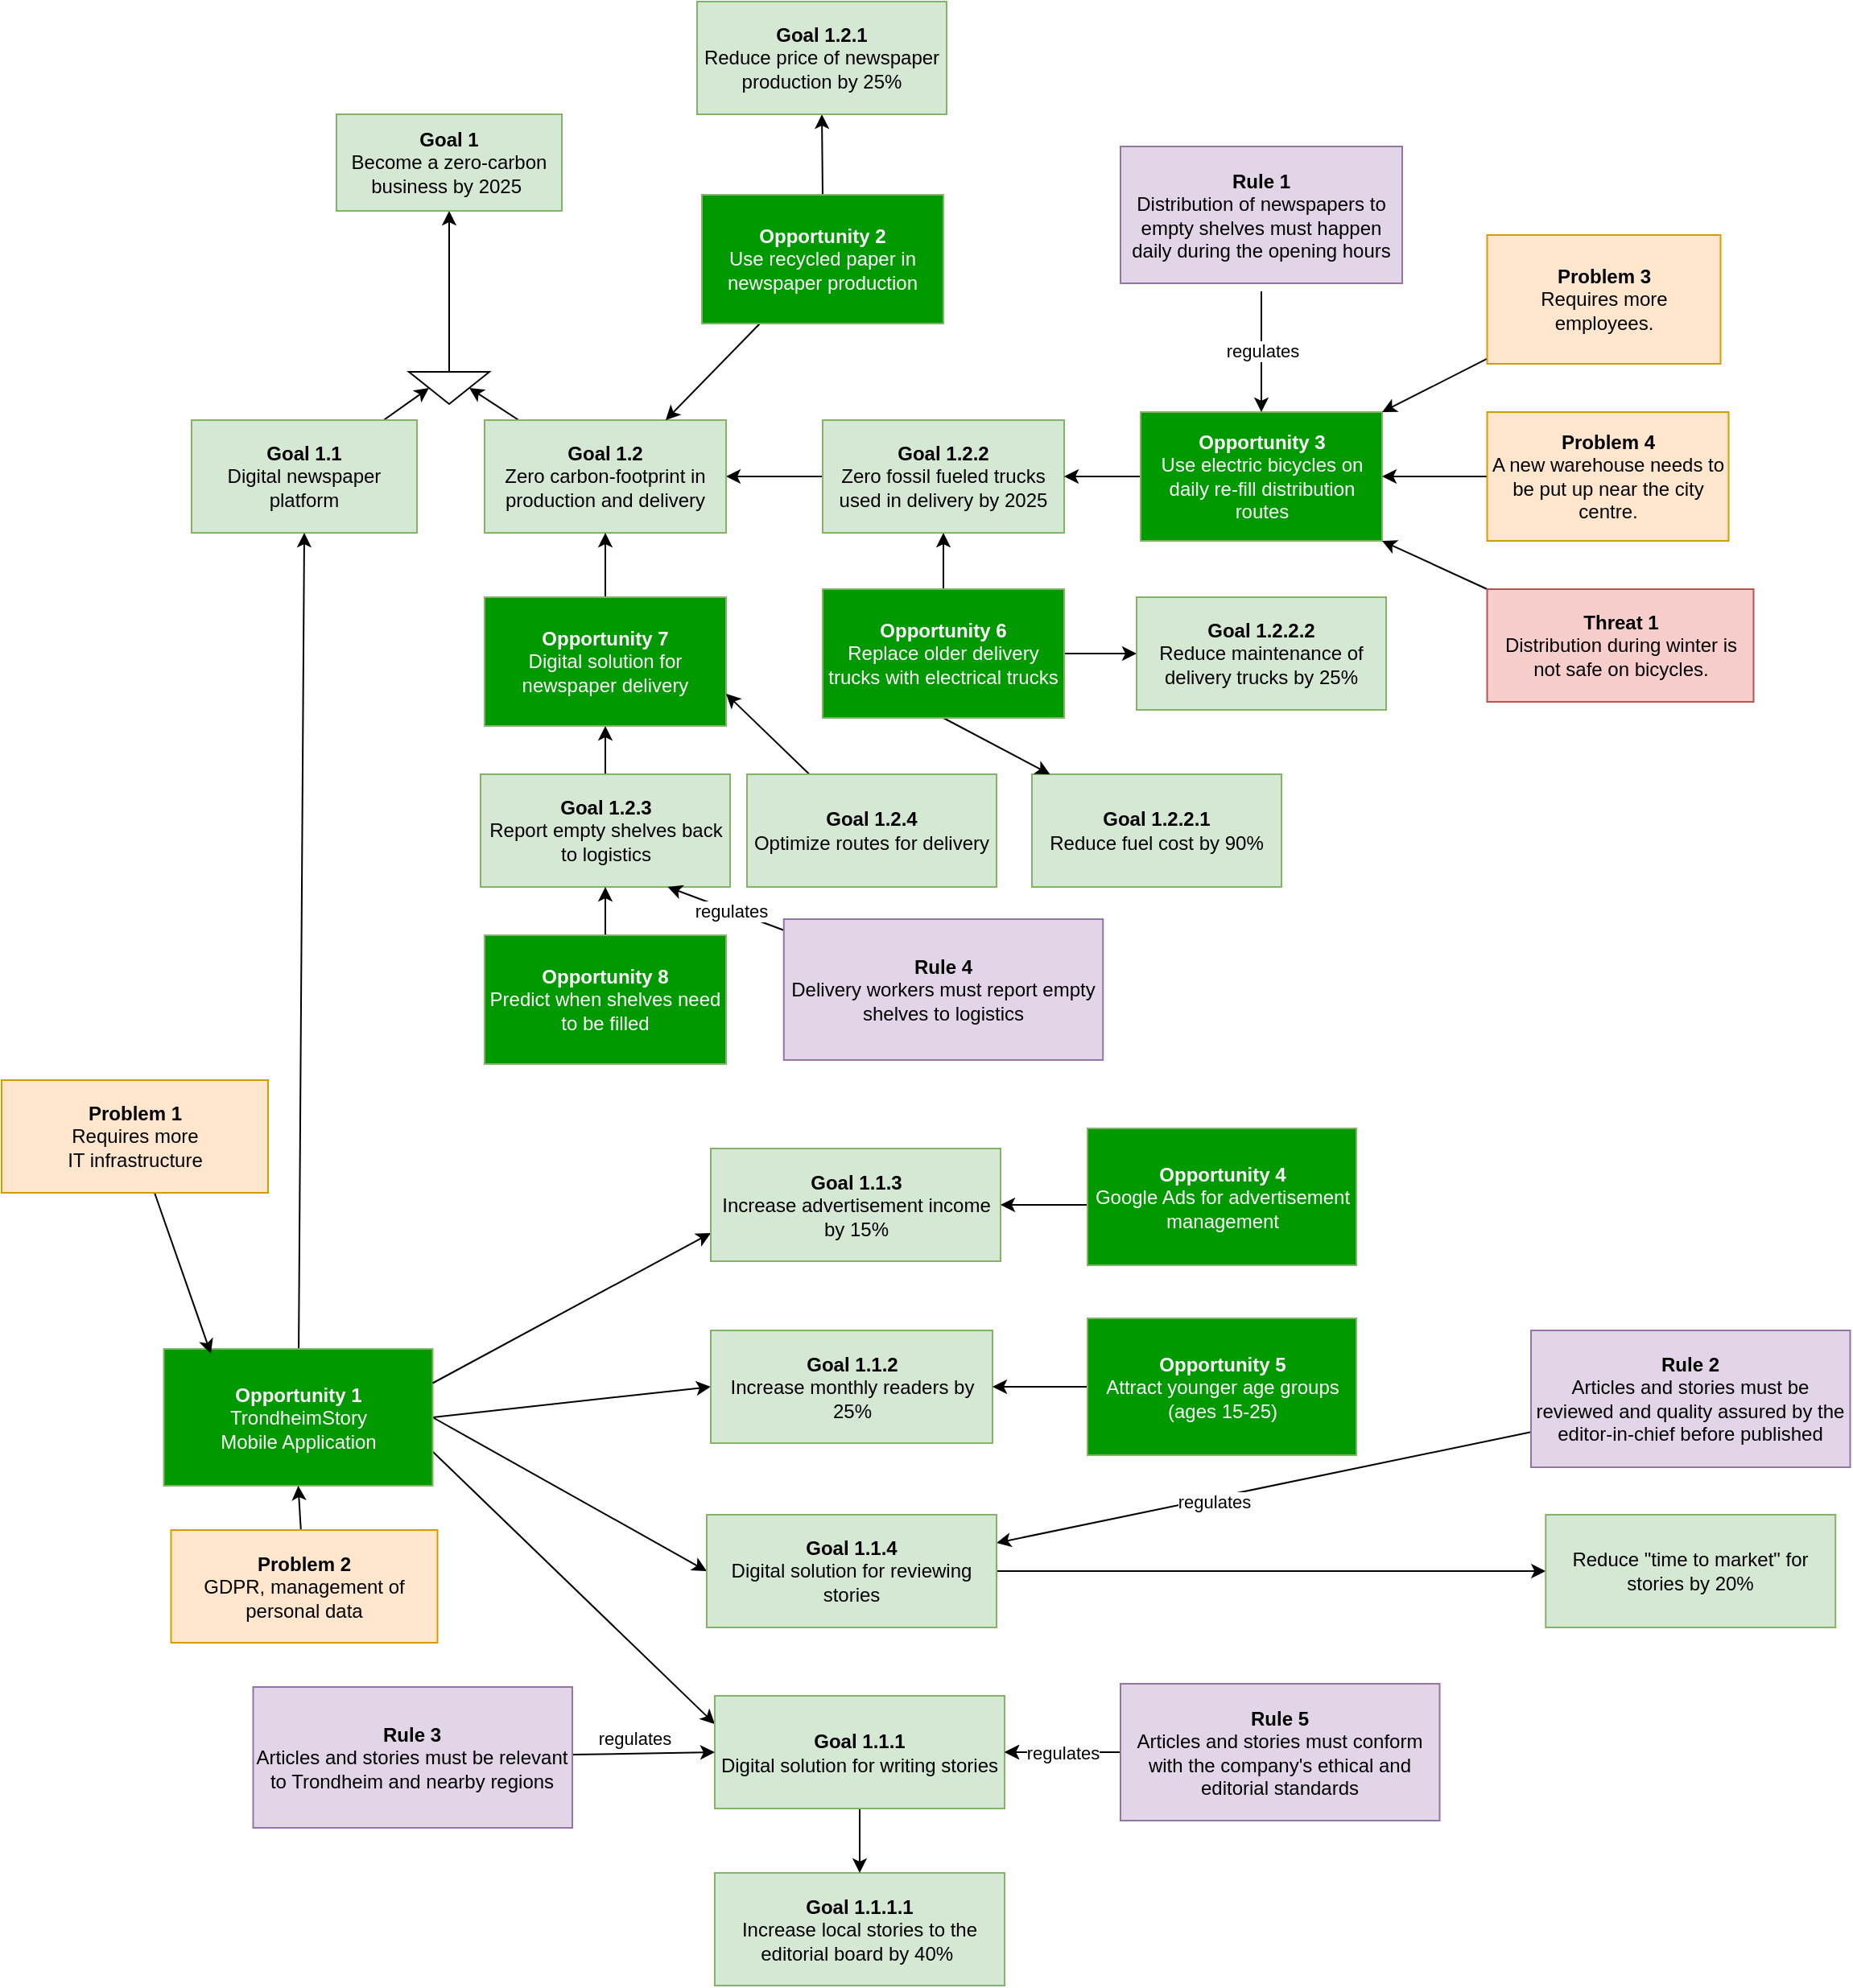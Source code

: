 <mxfile version="13.6.5" type="github">
  <diagram id="XMSOsgWEYVkMHTlVNWGe" name="Page-1">
    <mxGraphModel dx="1854" dy="1086" grid="1" gridSize="10" guides="1" tooltips="1" connect="1" arrows="1" fold="1" page="1" pageScale="1" pageWidth="1169" pageHeight="1654" math="0" shadow="0">
      <root>
        <mxCell id="0" />
        <mxCell id="1" parent="0" />
        <mxCell id="1AHBoi1RlDgSdztuUYzp-8" style="edgeStyle=orthogonalEdgeStyle;rounded=0;orthogonalLoop=1;jettySize=auto;html=1;exitX=0;exitY=0.5;exitDx=0;exitDy=0;fontColor=#FFFFFF;entryX=0.5;entryY=1;entryDx=0;entryDy=0;" parent="1" source="1AHBoi1RlDgSdztuUYzp-1" target="1AHBoi1RlDgSdztuUYzp-3" edge="1">
          <mxGeometry relative="1" as="geometry">
            <mxPoint x="318" y="130" as="targetPoint" />
          </mxGeometry>
        </mxCell>
        <mxCell id="1AHBoi1RlDgSdztuUYzp-1" value="" style="triangle;whiteSpace=wrap;html=1;rotation=90;" parent="1" vertex="1">
          <mxGeometry x="268" y="235" width="20" height="50" as="geometry" />
        </mxCell>
        <mxCell id="1AHBoi1RlDgSdztuUYzp-3" value="&lt;b&gt;Goal 1&lt;/b&gt;&lt;br&gt;Become a zero-carbon business by 2025&amp;nbsp;" style="rounded=0;whiteSpace=wrap;html=1;fillColor=#d5e8d4;strokeColor=#82b366;" parent="1" vertex="1">
          <mxGeometry x="208" y="90" width="140" height="60" as="geometry" />
        </mxCell>
        <mxCell id="1AHBoi1RlDgSdztuUYzp-10" style="rounded=0;orthogonalLoop=1;jettySize=auto;html=1;entryX=0.5;entryY=1;entryDx=0;entryDy=0;fontColor=#FFFFFF;" parent="1" source="1AHBoi1RlDgSdztuUYzp-9" target="1AHBoi1RlDgSdztuUYzp-1" edge="1">
          <mxGeometry relative="1" as="geometry" />
        </mxCell>
        <mxCell id="1AHBoi1RlDgSdztuUYzp-9" value="&lt;b&gt;Goal 1.1&lt;/b&gt;&lt;br&gt;Digital newspaper platform" style="rounded=0;whiteSpace=wrap;html=1;fillColor=#d5e8d4;strokeColor=#82b366;" parent="1" vertex="1">
          <mxGeometry x="118" y="280" width="140" height="70" as="geometry" />
        </mxCell>
        <mxCell id="1AHBoi1RlDgSdztuUYzp-12" style="edgeStyle=none;rounded=0;orthogonalLoop=1;jettySize=auto;html=1;fontColor=#FFFFFF;entryX=1;entryY=0.5;entryDx=0;entryDy=0;exitX=0;exitY=0.5;exitDx=0;exitDy=0;" parent="1" source="1AHBoi1RlDgSdztuUYzp-11" target="1AHBoi1RlDgSdztuUYzp-38" edge="1">
          <mxGeometry relative="1" as="geometry">
            <mxPoint x="330" y="292" as="targetPoint" />
          </mxGeometry>
        </mxCell>
        <mxCell id="1AHBoi1RlDgSdztuUYzp-11" value="&lt;b&gt;Goal 1.2.2&lt;/b&gt;&lt;br&gt;Zero fossil fueled trucks used in delivery by 2025" style="rounded=0;whiteSpace=wrap;html=1;fillColor=#d5e8d4;strokeColor=#82b366;" parent="1" vertex="1">
          <mxGeometry x="510" y="280" width="150" height="70" as="geometry" />
        </mxCell>
        <mxCell id="1AHBoi1RlDgSdztuUYzp-14" style="edgeStyle=none;rounded=0;orthogonalLoop=1;jettySize=auto;html=1;exitX=0;exitY=0.5;exitDx=0;exitDy=0;entryX=1;entryY=0.5;entryDx=0;entryDy=0;fontColor=#FFFFFF;" parent="1" source="1AHBoi1RlDgSdztuUYzp-13" target="1AHBoi1RlDgSdztuUYzp-11" edge="1">
          <mxGeometry relative="1" as="geometry" />
        </mxCell>
        <mxCell id="1AHBoi1RlDgSdztuUYzp-13" value="&lt;b&gt;Opportunity 3&lt;/b&gt;&lt;br&gt;Use electric bicycles on daily re-fill distribution routes" style="rounded=0;whiteSpace=wrap;html=1;strokeColor=#82b366;fontColor=#FFFFFF;fillColor=#009900;" parent="1" vertex="1">
          <mxGeometry x="707.5" y="275" width="150" height="80" as="geometry" />
        </mxCell>
        <mxCell id="1AHBoi1RlDgSdztuUYzp-28" style="edgeStyle=none;rounded=0;orthogonalLoop=1;jettySize=auto;html=1;fontColor=#FFFFFF;exitX=1;exitY=0.5;exitDx=0;exitDy=0;entryX=0;entryY=0.5;entryDx=0;entryDy=0;" parent="1" source="1AHBoi1RlDgSdztuUYzp-16" target="1AHBoi1RlDgSdztuUYzp-55" edge="1">
          <mxGeometry relative="1" as="geometry">
            <mxPoint x="298" y="904.5" as="sourcePoint" />
            <mxPoint x="358" y="849.5" as="targetPoint" />
          </mxGeometry>
        </mxCell>
        <mxCell id="1AHBoi1RlDgSdztuUYzp-27" style="edgeStyle=none;rounded=0;orthogonalLoop=1;jettySize=auto;html=1;entryX=0.5;entryY=1;entryDx=0;entryDy=0;fontColor=#FFFFFF;" parent="1" source="1AHBoi1RlDgSdztuUYzp-16" target="1AHBoi1RlDgSdztuUYzp-9" edge="1">
          <mxGeometry relative="1" as="geometry" />
        </mxCell>
        <mxCell id="1AHBoi1RlDgSdztuUYzp-40" style="edgeStyle=none;rounded=0;orthogonalLoop=1;jettySize=auto;html=1;entryX=0;entryY=0.25;entryDx=0;entryDy=0;fontColor=#FFFFFF;exitX=1;exitY=0.75;exitDx=0;exitDy=0;" parent="1" source="1AHBoi1RlDgSdztuUYzp-16" target="1AHBoi1RlDgSdztuUYzp-39" edge="1">
          <mxGeometry relative="1" as="geometry" />
        </mxCell>
        <mxCell id="B9K4HaEZs2AQsK10Wpym-8" style="rounded=0;orthogonalLoop=1;jettySize=auto;html=1;entryX=0;entryY=0.5;entryDx=0;entryDy=0;exitX=1;exitY=0.5;exitDx=0;exitDy=0;" parent="1" source="1AHBoi1RlDgSdztuUYzp-16" target="B9K4HaEZs2AQsK10Wpym-1" edge="1">
          <mxGeometry relative="1" as="geometry">
            <mxPoint x="260" y="910" as="sourcePoint" />
          </mxGeometry>
        </mxCell>
        <mxCell id="1AHBoi1RlDgSdztuUYzp-16" value="&lt;b&gt;Opportunity 1&lt;/b&gt;&lt;br&gt;TrondheimStory &lt;br&gt;Mobile Application" style="rounded=0;whiteSpace=wrap;html=1;strokeColor=#82b366;fontColor=#FFFFFF;fillColor=#009900;" parent="1" vertex="1">
          <mxGeometry x="100.75" y="857" width="167" height="85" as="geometry" />
        </mxCell>
        <mxCell id="1AHBoi1RlDgSdztuUYzp-19" style="edgeStyle=none;rounded=0;orthogonalLoop=1;jettySize=auto;html=1;entryX=0.5;entryY=1;entryDx=0;entryDy=0;fontColor=#FFFFFF;" parent="1" source="1AHBoi1RlDgSdztuUYzp-18" target="1AHBoi1RlDgSdztuUYzp-16" edge="1">
          <mxGeometry relative="1" as="geometry" />
        </mxCell>
        <mxCell id="1AHBoi1RlDgSdztuUYzp-18" value="&lt;b&gt;Problem 2&lt;/b&gt;&lt;br&gt;GDPR, management of personal data" style="rounded=0;whiteSpace=wrap;html=1;fillColor=#ffe6cc;strokeColor=#d79b00;" parent="1" vertex="1">
          <mxGeometry x="105.25" y="969.5" width="165.5" height="70" as="geometry" />
        </mxCell>
        <mxCell id="1AHBoi1RlDgSdztuUYzp-21" style="edgeStyle=none;rounded=0;orthogonalLoop=1;jettySize=auto;html=1;entryX=1;entryY=0;entryDx=0;entryDy=0;fontColor=#FFFFFF;" parent="1" source="1AHBoi1RlDgSdztuUYzp-20" target="1AHBoi1RlDgSdztuUYzp-13" edge="1">
          <mxGeometry relative="1" as="geometry" />
        </mxCell>
        <mxCell id="1AHBoi1RlDgSdztuUYzp-20" value="&lt;b&gt;Problem 3&lt;/b&gt;&lt;br&gt;Requires more employees." style="rounded=0;whiteSpace=wrap;html=1;fillColor=#ffe6cc;strokeColor=#d79b00;" parent="1" vertex="1">
          <mxGeometry x="922.75" y="165" width="145" height="80" as="geometry" />
        </mxCell>
        <mxCell id="1AHBoi1RlDgSdztuUYzp-23" style="edgeStyle=none;rounded=0;orthogonalLoop=1;jettySize=auto;html=1;entryX=1;entryY=0.5;entryDx=0;entryDy=0;fontColor=#FFFFFF;" parent="1" source="1AHBoi1RlDgSdztuUYzp-22" target="1AHBoi1RlDgSdztuUYzp-13" edge="1">
          <mxGeometry relative="1" as="geometry" />
        </mxCell>
        <mxCell id="1AHBoi1RlDgSdztuUYzp-22" value="&lt;b&gt;Problem 4&lt;/b&gt;&lt;br&gt;A new warehouse needs to be put up near the city centre." style="rounded=0;whiteSpace=wrap;html=1;fillColor=#ffe6cc;strokeColor=#d79b00;" parent="1" vertex="1">
          <mxGeometry x="922.75" y="275" width="150" height="80" as="geometry" />
        </mxCell>
        <mxCell id="1AHBoi1RlDgSdztuUYzp-25" value="&lt;font color=&quot;#000000&quot;&gt;regulates&lt;/font&gt;" style="edgeStyle=none;rounded=0;orthogonalLoop=1;jettySize=auto;html=1;fontColor=#FFFFFF;entryX=0.5;entryY=0;entryDx=0;entryDy=0;" parent="1" target="1AHBoi1RlDgSdztuUYzp-13" edge="1">
          <mxGeometry x="-0.026" relative="1" as="geometry">
            <mxPoint x="782.5" y="200" as="sourcePoint" />
            <mxPoint x="797.5" y="205" as="targetPoint" />
            <mxPoint as="offset" />
          </mxGeometry>
        </mxCell>
        <mxCell id="1AHBoi1RlDgSdztuUYzp-24" value="&lt;b&gt;Rule 1&lt;/b&gt;&lt;br&gt;Distribution of newspapers to empty shelves must happen daily during the opening hours" style="rounded=0;whiteSpace=wrap;html=1;fillColor=#e1d5e7;strokeColor=#9673a6;" parent="1" vertex="1">
          <mxGeometry x="695" y="110" width="175" height="85" as="geometry" />
        </mxCell>
        <mxCell id="1AHBoi1RlDgSdztuUYzp-26" style="edgeStyle=none;rounded=0;orthogonalLoop=1;jettySize=auto;html=1;exitX=0.5;exitY=1;exitDx=0;exitDy=0;fontColor=#FFFFFF;" parent="1" edge="1">
          <mxGeometry relative="1" as="geometry">
            <mxPoint x="782.5" y="200" as="sourcePoint" />
            <mxPoint x="782.5" y="200" as="targetPoint" />
          </mxGeometry>
        </mxCell>
        <mxCell id="1AHBoi1RlDgSdztuUYzp-31" value="" style="edgeStyle=none;rounded=0;orthogonalLoop=1;jettySize=auto;html=1;fontColor=#FFFFFF;exitX=1;exitY=0.25;exitDx=0;exitDy=0;entryX=0;entryY=0.75;entryDx=0;entryDy=0;" parent="1" source="1AHBoi1RlDgSdztuUYzp-16" target="1AHBoi1RlDgSdztuUYzp-30" edge="1">
          <mxGeometry relative="1" as="geometry">
            <mxPoint x="188" y="959.5" as="sourcePoint" />
            <mxPoint x="218" y="989.5" as="targetPoint" />
          </mxGeometry>
        </mxCell>
        <mxCell id="1AHBoi1RlDgSdztuUYzp-30" value="&lt;b&gt;Goal 1.1.3&lt;br&gt;&lt;/b&gt;Increase advertisement income by 15%" style="rounded=0;whiteSpace=wrap;html=1;fillColor=#d5e8d4;strokeColor=#82b366;" parent="1" vertex="1">
          <mxGeometry x="440.5" y="732.5" width="180" height="70" as="geometry" />
        </mxCell>
        <mxCell id="1AHBoi1RlDgSdztuUYzp-43" style="edgeStyle=none;rounded=0;orthogonalLoop=1;jettySize=auto;html=1;entryX=1;entryY=0.25;entryDx=0;entryDy=0;fontColor=#FFFFFF;" parent="1" source="1AHBoi1RlDgSdztuUYzp-34" target="B9K4HaEZs2AQsK10Wpym-1" edge="1">
          <mxGeometry relative="1" as="geometry">
            <mxPoint x="830.0" y="940.5" as="targetPoint" />
          </mxGeometry>
        </mxCell>
        <mxCell id="1AHBoi1RlDgSdztuUYzp-80" value="&lt;font color=&quot;#000000&quot;&gt;regulates&lt;/font&gt;" style="edgeLabel;html=1;align=center;verticalAlign=middle;resizable=0;points=[];fontColor=#FFFFFF;" parent="1AHBoi1RlDgSdztuUYzp-43" vertex="1" connectable="0">
          <mxGeometry x="0.259" relative="1" as="geometry">
            <mxPoint x="11.62" as="offset" />
          </mxGeometry>
        </mxCell>
        <mxCell id="1AHBoi1RlDgSdztuUYzp-34" value="&lt;b&gt;Rule 2&lt;/b&gt;&lt;br&gt;Articles and stories must be reviewed and quality assured by the editor-in-chief before published" style="rounded=0;whiteSpace=wrap;html=1;fillColor=#e1d5e7;strokeColor=#9673a6;" parent="1" vertex="1">
          <mxGeometry x="950" y="845.5" width="198.25" height="85" as="geometry" />
        </mxCell>
        <mxCell id="1AHBoi1RlDgSdztuUYzp-35" value="&lt;b&gt;Goal 1.1.1.1&lt;br&gt;&lt;/b&gt;Increase local stories to the editorial board by 40%&amp;nbsp;" style="rounded=0;whiteSpace=wrap;html=1;fillColor=#d5e8d4;strokeColor=#82b366;" parent="1" vertex="1">
          <mxGeometry x="443" y="1182.5" width="180" height="70" as="geometry" />
        </mxCell>
        <mxCell id="1AHBoi1RlDgSdztuUYzp-37" style="edgeStyle=none;rounded=0;orthogonalLoop=1;jettySize=auto;html=1;exitX=0;exitY=0;exitDx=0;exitDy=0;entryX=1;entryY=1;entryDx=0;entryDy=0;fontColor=#FFFFFF;" parent="1" source="1AHBoi1RlDgSdztuUYzp-36" target="1AHBoi1RlDgSdztuUYzp-13" edge="1">
          <mxGeometry relative="1" as="geometry" />
        </mxCell>
        <mxCell id="1AHBoi1RlDgSdztuUYzp-36" value="&lt;b&gt;Threat 1&lt;/b&gt;&lt;br&gt;Distribution during winter is not safe on bicycles." style="rounded=0;whiteSpace=wrap;html=1;fillColor=#f8cecc;strokeColor=#b85450;" parent="1" vertex="1">
          <mxGeometry x="922.75" y="385" width="165.5" height="70" as="geometry" />
        </mxCell>
        <mxCell id="1AHBoi1RlDgSdztuUYzp-46" style="edgeStyle=none;rounded=0;orthogonalLoop=1;jettySize=auto;html=1;entryX=0.5;entryY=0;entryDx=0;entryDy=0;fontColor=#FFFFFF;" parent="1" source="1AHBoi1RlDgSdztuUYzp-38" target="1AHBoi1RlDgSdztuUYzp-1" edge="1">
          <mxGeometry relative="1" as="geometry" />
        </mxCell>
        <mxCell id="1AHBoi1RlDgSdztuUYzp-38" value="&lt;b&gt;Goal 1.2&lt;/b&gt;&lt;br&gt;Zero carbon-footprint in production and delivery" style="rounded=0;whiteSpace=wrap;html=1;fillColor=#d5e8d4;strokeColor=#82b366;" parent="1" vertex="1">
          <mxGeometry x="300" y="280" width="150" height="70" as="geometry" />
        </mxCell>
        <mxCell id="1AHBoi1RlDgSdztuUYzp-41" style="edgeStyle=none;rounded=0;orthogonalLoop=1;jettySize=auto;html=1;entryX=0.5;entryY=0;entryDx=0;entryDy=0;fontColor=#FFFFFF;" parent="1" source="1AHBoi1RlDgSdztuUYzp-39" target="1AHBoi1RlDgSdztuUYzp-35" edge="1">
          <mxGeometry relative="1" as="geometry" />
        </mxCell>
        <mxCell id="1AHBoi1RlDgSdztuUYzp-39" value="&lt;b&gt;Goal 1.1.1&lt;br&gt;&lt;/b&gt;Digital solution for writing stories" style="rounded=0;whiteSpace=wrap;html=1;fillColor=#d5e8d4;strokeColor=#82b366;" parent="1" vertex="1">
          <mxGeometry x="443" y="1072.5" width="180" height="70" as="geometry" />
        </mxCell>
        <mxCell id="1AHBoi1RlDgSdztuUYzp-45" style="edgeStyle=none;rounded=0;orthogonalLoop=1;jettySize=auto;html=1;fontColor=#FFFFFF;" parent="1" source="1AHBoi1RlDgSdztuUYzp-44" edge="1">
          <mxGeometry relative="1" as="geometry">
            <mxPoint x="130" y="860" as="targetPoint" />
          </mxGeometry>
        </mxCell>
        <mxCell id="1AHBoi1RlDgSdztuUYzp-44" value="&lt;b&gt;Problem 1&lt;/b&gt;&lt;br&gt;Requires more&lt;br&gt;IT infrastructure" style="rounded=0;whiteSpace=wrap;html=1;fillColor=#ffe6cc;strokeColor=#d79b00;" parent="1" vertex="1">
          <mxGeometry y="690" width="165.5" height="70" as="geometry" />
        </mxCell>
        <mxCell id="1AHBoi1RlDgSdztuUYzp-50" style="edgeStyle=none;rounded=0;orthogonalLoop=1;jettySize=auto;html=1;entryX=0.5;entryY=1;entryDx=0;entryDy=0;fontColor=#FFFFFF;exitX=0.5;exitY=0;exitDx=0;exitDy=0;" parent="1" source="1AHBoi1RlDgSdztuUYzp-48" target="1AHBoi1RlDgSdztuUYzp-47" edge="1">
          <mxGeometry relative="1" as="geometry">
            <mxPoint x="470" y="110" as="sourcePoint" />
          </mxGeometry>
        </mxCell>
        <mxCell id="1AHBoi1RlDgSdztuUYzp-47" value="&lt;b&gt;Goal 1.2.1&lt;/b&gt;&lt;br&gt;Reduce price of newspaper production by 25%" style="rounded=0;whiteSpace=wrap;html=1;fillColor=#d5e8d4;strokeColor=#82b366;" parent="1" vertex="1">
          <mxGeometry x="432" y="20" width="155" height="70" as="geometry" />
        </mxCell>
        <mxCell id="1AHBoi1RlDgSdztuUYzp-49" style="edgeStyle=none;rounded=0;orthogonalLoop=1;jettySize=auto;html=1;entryX=0.75;entryY=0;entryDx=0;entryDy=0;fontColor=#FFFFFF;" parent="1" source="1AHBoi1RlDgSdztuUYzp-48" target="1AHBoi1RlDgSdztuUYzp-38" edge="1">
          <mxGeometry relative="1" as="geometry" />
        </mxCell>
        <mxCell id="1AHBoi1RlDgSdztuUYzp-48" value="&lt;b&gt;Opportunity 2&lt;/b&gt;&lt;br&gt;Use recycled paper in newspaper production" style="rounded=0;whiteSpace=wrap;html=1;strokeColor=#82b366;fontColor=#FFFFFF;fillColor=#009900;" parent="1" vertex="1">
          <mxGeometry x="435" y="140" width="150" height="80" as="geometry" />
        </mxCell>
        <mxCell id="1AHBoi1RlDgSdztuUYzp-53" style="edgeStyle=none;rounded=0;orthogonalLoop=1;jettySize=auto;html=1;entryX=1;entryY=0.5;entryDx=0;entryDy=0;fontColor=#FFFFFF;" parent="1" target="1AHBoi1RlDgSdztuUYzp-30" edge="1">
          <mxGeometry relative="1" as="geometry">
            <mxPoint x="674.5" y="767.5" as="sourcePoint" />
          </mxGeometry>
        </mxCell>
        <mxCell id="1AHBoi1RlDgSdztuUYzp-52" value="&lt;b&gt;Opportunity 4&lt;/b&gt;&lt;br&gt;Google Ads for advertisement management" style="rounded=0;whiteSpace=wrap;html=1;strokeColor=#82b366;fontColor=#FFFFFF;fillColor=#009900;" parent="1" vertex="1">
          <mxGeometry x="674.5" y="720" width="167" height="85" as="geometry" />
        </mxCell>
        <mxCell id="1AHBoi1RlDgSdztuUYzp-55" value="&lt;b&gt;Goal 1.1.2&lt;br&gt;&lt;/b&gt;Increase monthly readers by 25%" style="rounded=0;whiteSpace=wrap;html=1;fillColor=#d5e8d4;strokeColor=#82b366;" parent="1" vertex="1">
          <mxGeometry x="440.5" y="845.5" width="175" height="70" as="geometry" />
        </mxCell>
        <mxCell id="1AHBoi1RlDgSdztuUYzp-57" style="edgeStyle=none;rounded=0;orthogonalLoop=1;jettySize=auto;html=1;entryX=1;entryY=0.5;entryDx=0;entryDy=0;fontColor=#FFFFFF;" parent="1" source="1AHBoi1RlDgSdztuUYzp-56" target="1AHBoi1RlDgSdztuUYzp-55" edge="1">
          <mxGeometry relative="1" as="geometry" />
        </mxCell>
        <mxCell id="1AHBoi1RlDgSdztuUYzp-56" value="&lt;b&gt;Opportunity 5&lt;/b&gt;&lt;br&gt;Attract younger age groups (ages 15-25)" style="rounded=0;whiteSpace=wrap;html=1;strokeColor=#82b366;fontColor=#FFFFFF;fillColor=#009900;" parent="1" vertex="1">
          <mxGeometry x="674.5" y="838" width="167" height="85" as="geometry" />
        </mxCell>
        <mxCell id="1AHBoi1RlDgSdztuUYzp-59" style="edgeStyle=none;rounded=0;orthogonalLoop=1;jettySize=auto;html=1;entryX=0;entryY=0.5;entryDx=0;entryDy=0;fontColor=#FFFFFF;" parent="1" source="1AHBoi1RlDgSdztuUYzp-58" target="1AHBoi1RlDgSdztuUYzp-39" edge="1">
          <mxGeometry relative="1" as="geometry" />
        </mxCell>
        <mxCell id="1AHBoi1RlDgSdztuUYzp-81" value="&lt;font color=&quot;#000000&quot;&gt;regulates&lt;/font&gt;" style="edgeLabel;html=1;align=center;verticalAlign=middle;resizable=0;points=[];fontColor=#FFFFFF;" parent="1AHBoi1RlDgSdztuUYzp-59" vertex="1" connectable="0">
          <mxGeometry x="-0.28" y="-3" relative="1" as="geometry">
            <mxPoint x="6.65" y="-12.43" as="offset" />
          </mxGeometry>
        </mxCell>
        <mxCell id="1AHBoi1RlDgSdztuUYzp-58" value="&lt;b&gt;Rule 3&lt;/b&gt;&lt;br&gt;Articles and stories must be relevant to Trondheim and nearby regions" style="rounded=0;whiteSpace=wrap;html=1;fillColor=#e1d5e7;strokeColor=#9673a6;" parent="1" vertex="1">
          <mxGeometry x="156.25" y="1067" width="198.25" height="87.5" as="geometry" />
        </mxCell>
        <mxCell id="1AHBoi1RlDgSdztuUYzp-61" style="edgeStyle=none;rounded=0;orthogonalLoop=1;jettySize=auto;html=1;entryX=0.5;entryY=1;entryDx=0;entryDy=0;fontColor=#FFFFFF;exitX=0.5;exitY=0;exitDx=0;exitDy=0;" parent="1" source="1AHBoi1RlDgSdztuUYzp-63" target="1AHBoi1RlDgSdztuUYzp-11" edge="1">
          <mxGeometry relative="1" as="geometry">
            <mxPoint x="590" y="385" as="sourcePoint" />
          </mxGeometry>
        </mxCell>
        <mxCell id="1AHBoi1RlDgSdztuUYzp-62" value="&lt;b&gt;Goal 1.2.2.1&lt;/b&gt;&lt;br&gt;Reduce fuel cost by 90%" style="rounded=0;whiteSpace=wrap;html=1;fillColor=#d5e8d4;strokeColor=#82b366;" parent="1" vertex="1">
          <mxGeometry x="640" y="500" width="155" height="70" as="geometry" />
        </mxCell>
        <mxCell id="1AHBoi1RlDgSdztuUYzp-65" value="" style="edgeStyle=none;rounded=0;orthogonalLoop=1;jettySize=auto;html=1;fontColor=#FFFFFF;exitX=0.5;exitY=1;exitDx=0;exitDy=0;" parent="1" source="1AHBoi1RlDgSdztuUYzp-63" target="1AHBoi1RlDgSdztuUYzp-62" edge="1">
          <mxGeometry relative="1" as="geometry" />
        </mxCell>
        <mxCell id="1AHBoi1RlDgSdztuUYzp-68" style="edgeStyle=none;rounded=0;orthogonalLoop=1;jettySize=auto;html=1;entryX=0;entryY=0.5;entryDx=0;entryDy=0;fontColor=#FFFFFF;" parent="1" source="1AHBoi1RlDgSdztuUYzp-63" target="1AHBoi1RlDgSdztuUYzp-66" edge="1">
          <mxGeometry relative="1" as="geometry" />
        </mxCell>
        <mxCell id="1AHBoi1RlDgSdztuUYzp-63" value="&lt;b&gt;Opportunity 6&lt;/b&gt;&lt;br&gt;Replace older delivery trucks with electrical trucks" style="rounded=0;whiteSpace=wrap;html=1;strokeColor=#82b366;fontColor=#FFFFFF;fillColor=#009900;" parent="1" vertex="1">
          <mxGeometry x="510" y="385" width="150" height="80" as="geometry" />
        </mxCell>
        <mxCell id="1AHBoi1RlDgSdztuUYzp-66" value="&lt;b&gt;Goal 1.2.2.2&lt;/b&gt;&lt;br&gt;Reduce maintenance of delivery trucks by 25%" style="rounded=0;whiteSpace=wrap;html=1;fillColor=#d5e8d4;strokeColor=#82b366;" parent="1" vertex="1">
          <mxGeometry x="705" y="390" width="155" height="70" as="geometry" />
        </mxCell>
        <mxCell id="1AHBoi1RlDgSdztuUYzp-73" style="edgeStyle=none;rounded=0;orthogonalLoop=1;jettySize=auto;html=1;entryX=0.5;entryY=1;entryDx=0;entryDy=0;fontColor=#FFFFFF;" parent="1" source="1AHBoi1RlDgSdztuUYzp-69" target="1AHBoi1RlDgSdztuUYzp-71" edge="1">
          <mxGeometry relative="1" as="geometry" />
        </mxCell>
        <mxCell id="1AHBoi1RlDgSdztuUYzp-69" value="&lt;b&gt;Goal 1.2.3&lt;/b&gt;&lt;br&gt;Report empty shelves back to logistics" style="rounded=0;whiteSpace=wrap;html=1;fillColor=#d5e8d4;strokeColor=#82b366;" parent="1" vertex="1">
          <mxGeometry x="297.5" y="500" width="155" height="70" as="geometry" />
        </mxCell>
        <mxCell id="1AHBoi1RlDgSdztuUYzp-72" style="edgeStyle=none;rounded=0;orthogonalLoop=1;jettySize=auto;html=1;entryX=0.5;entryY=1;entryDx=0;entryDy=0;fontColor=#FFFFFF;" parent="1" source="1AHBoi1RlDgSdztuUYzp-71" target="1AHBoi1RlDgSdztuUYzp-38" edge="1">
          <mxGeometry relative="1" as="geometry" />
        </mxCell>
        <mxCell id="1AHBoi1RlDgSdztuUYzp-71" value="&lt;b&gt;Opportunity 7&lt;/b&gt;&lt;br&gt;Digital solution for newspaper delivery" style="rounded=0;whiteSpace=wrap;html=1;strokeColor=#82b366;fontColor=#FFFFFF;fillColor=#009900;" parent="1" vertex="1">
          <mxGeometry x="300" y="390" width="150" height="80" as="geometry" />
        </mxCell>
        <mxCell id="1AHBoi1RlDgSdztuUYzp-75" style="edgeStyle=none;rounded=0;orthogonalLoop=1;jettySize=auto;html=1;entryX=0.5;entryY=1;entryDx=0;entryDy=0;fontColor=#FFFFFF;" parent="1" source="1AHBoi1RlDgSdztuUYzp-74" target="1AHBoi1RlDgSdztuUYzp-69" edge="1">
          <mxGeometry relative="1" as="geometry" />
        </mxCell>
        <mxCell id="1AHBoi1RlDgSdztuUYzp-74" value="&lt;b&gt;Opportunity 8&lt;/b&gt;&lt;br&gt;Predict when shelves need to be filled" style="rounded=0;whiteSpace=wrap;html=1;strokeColor=#82b366;fontColor=#FFFFFF;fillColor=#009900;" parent="1" vertex="1">
          <mxGeometry x="300" y="600" width="150" height="80" as="geometry" />
        </mxCell>
        <mxCell id="1AHBoi1RlDgSdztuUYzp-78" style="edgeStyle=none;rounded=0;orthogonalLoop=1;jettySize=auto;html=1;entryX=0.75;entryY=1;entryDx=0;entryDy=0;fontColor=#FFFFFF;" parent="1" source="1AHBoi1RlDgSdztuUYzp-77" target="1AHBoi1RlDgSdztuUYzp-69" edge="1">
          <mxGeometry relative="1" as="geometry" />
        </mxCell>
        <mxCell id="1AHBoi1RlDgSdztuUYzp-79" value="&lt;font color=&quot;#000000&quot;&gt;regulates&lt;/font&gt;" style="edgeLabel;html=1;align=center;verticalAlign=middle;resizable=0;points=[];fontColor=#FFFFFF;" parent="1AHBoi1RlDgSdztuUYzp-78" vertex="1" connectable="0">
          <mxGeometry x="-0.063" y="1" relative="1" as="geometry">
            <mxPoint x="1" as="offset" />
          </mxGeometry>
        </mxCell>
        <mxCell id="1AHBoi1RlDgSdztuUYzp-77" value="&lt;b&gt;Rule 4&lt;/b&gt;&lt;br&gt;Delivery workers must report empty shelves to logistics" style="rounded=0;whiteSpace=wrap;html=1;fillColor=#e1d5e7;strokeColor=#9673a6;" parent="1" vertex="1">
          <mxGeometry x="485.88" y="590" width="198.25" height="87.5" as="geometry" />
        </mxCell>
        <mxCell id="B9K4HaEZs2AQsK10Wpym-7" style="edgeStyle=orthogonalEdgeStyle;rounded=0;orthogonalLoop=1;jettySize=auto;html=1;entryX=0;entryY=0.5;entryDx=0;entryDy=0;" parent="1" source="B9K4HaEZs2AQsK10Wpym-1" target="B9K4HaEZs2AQsK10Wpym-5" edge="1">
          <mxGeometry relative="1" as="geometry" />
        </mxCell>
        <mxCell id="B9K4HaEZs2AQsK10Wpym-1" value="&lt;b&gt;Goal 1.1.4&lt;br&gt;&lt;/b&gt;Digital solution for reviewing stories" style="rounded=0;whiteSpace=wrap;html=1;fillColor=#d5e8d4;strokeColor=#82b366;" parent="1" vertex="1">
          <mxGeometry x="438" y="960" width="180" height="70" as="geometry" />
        </mxCell>
        <mxCell id="B9K4HaEZs2AQsK10Wpym-3" style="edgeStyle=orthogonalEdgeStyle;rounded=0;orthogonalLoop=1;jettySize=auto;html=1;entryX=1;entryY=0.5;entryDx=0;entryDy=0;" parent="1" source="B9K4HaEZs2AQsK10Wpym-2" target="1AHBoi1RlDgSdztuUYzp-39" edge="1">
          <mxGeometry relative="1" as="geometry" />
        </mxCell>
        <mxCell id="B9K4HaEZs2AQsK10Wpym-4" value="regulates" style="edgeStyle=orthogonalEdgeStyle;rounded=0;orthogonalLoop=1;jettySize=auto;html=1;" parent="1" source="B9K4HaEZs2AQsK10Wpym-2" target="1AHBoi1RlDgSdztuUYzp-39" edge="1">
          <mxGeometry relative="1" as="geometry" />
        </mxCell>
        <mxCell id="B9K4HaEZs2AQsK10Wpym-2" value="&lt;b&gt;Rule 5&lt;/b&gt;&lt;br&gt;Articles and stories must conform with the company&#39;s ethical and editorial standards" style="rounded=0;whiteSpace=wrap;html=1;fillColor=#e1d5e7;strokeColor=#9673a6;" parent="1" vertex="1">
          <mxGeometry x="695" y="1065" width="198.25" height="85" as="geometry" />
        </mxCell>
        <mxCell id="B9K4HaEZs2AQsK10Wpym-5" value="Reduce &quot;time to market&quot; for stories by 20%" style="rounded=0;whiteSpace=wrap;html=1;fillColor=#d5e8d4;strokeColor=#82b366;" parent="1" vertex="1">
          <mxGeometry x="959.12" y="960" width="180" height="70" as="geometry" />
        </mxCell>
        <mxCell id="7CumU8pX8YR0jVnMMJox-2" style="rounded=0;orthogonalLoop=1;jettySize=auto;html=1;entryX=1;entryY=0.75;entryDx=0;entryDy=0;exitX=0.25;exitY=0;exitDx=0;exitDy=0;" edge="1" parent="1" source="7CumU8pX8YR0jVnMMJox-1" target="1AHBoi1RlDgSdztuUYzp-71">
          <mxGeometry relative="1" as="geometry" />
        </mxCell>
        <mxCell id="7CumU8pX8YR0jVnMMJox-1" value="&lt;b&gt;Goal 1.2.4&lt;/b&gt;&lt;br&gt;Optimize routes for delivery" style="rounded=0;whiteSpace=wrap;html=1;fillColor=#d5e8d4;strokeColor=#82b366;" vertex="1" parent="1">
          <mxGeometry x="463" y="500" width="155" height="70" as="geometry" />
        </mxCell>
      </root>
    </mxGraphModel>
  </diagram>
</mxfile>
